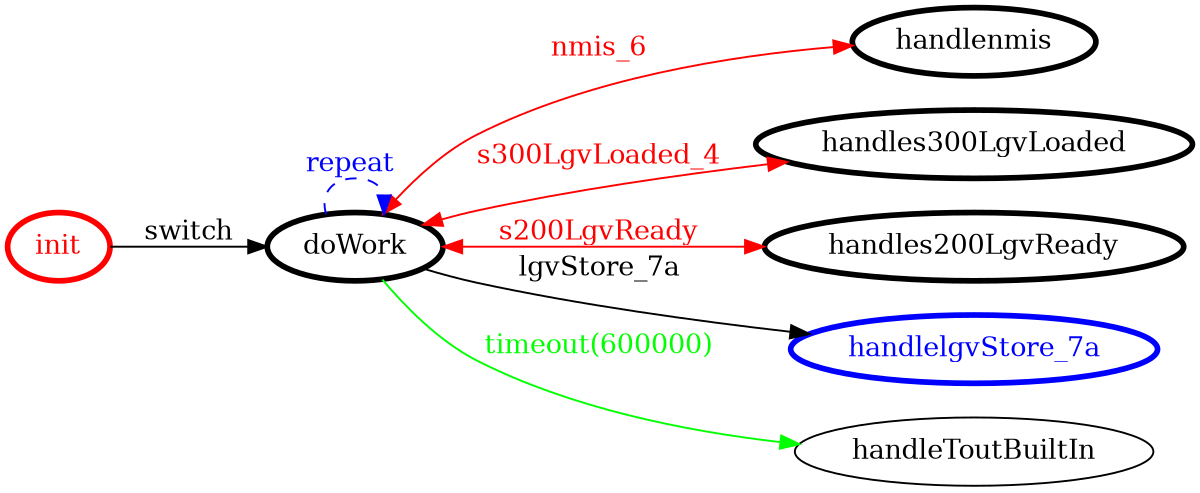 /*
*
* A GraphViz DOT FSM description 
* Please use a GraphViz visualizer (like http://www.webgraphviz.com)
*  
*/

digraph finite_state_machine {
	rankdir=LR
	size="8,5"
	
	init [ color = red ][ fontcolor = red ][ penwidth = 3 ]
	handlenmis [ color = black ][ fontcolor = black ][ penwidth = 3 ]
	doWork [ color = black ][ fontcolor = black ][ penwidth = 3 ]
	handles300LgvLoaded [ color = black ][ fontcolor = black ][ penwidth = 3 ]
	handles200LgvReady [ color = black ][ fontcolor = black ][ penwidth = 3 ]
	handlelgvStore_7a [ color = blue ][ fontcolor = blue ][ penwidth = 3 ]
	
	doWork -> handles300LgvLoaded [ label = "s300LgvLoaded_4" ][ color = red ][ fontcolor = red ][ dir = both ]
	init -> doWork [ label = "switch" ][ color = black ][ fontcolor = black ]
	doWork -> handlenmis [ label = "nmis_6" ][ color = red ][ fontcolor = red ][ dir = both ]
	doWork -> handles200LgvReady [ label = "s200LgvReady" ][ color = red ][ fontcolor = red ][ dir = both ]
	doWork -> handlelgvStore_7a [ label = "lgvStore_7a" ][ color = black ][ fontcolor = black ]
	doWork -> doWork [ label = "repeat "][ style = dashed ][ color = blue ][ fontcolor = blue ]
	doWork -> handleToutBuiltIn [ label = "timeout(600000)" ][ color = green ][ fontcolor = green ]
}
